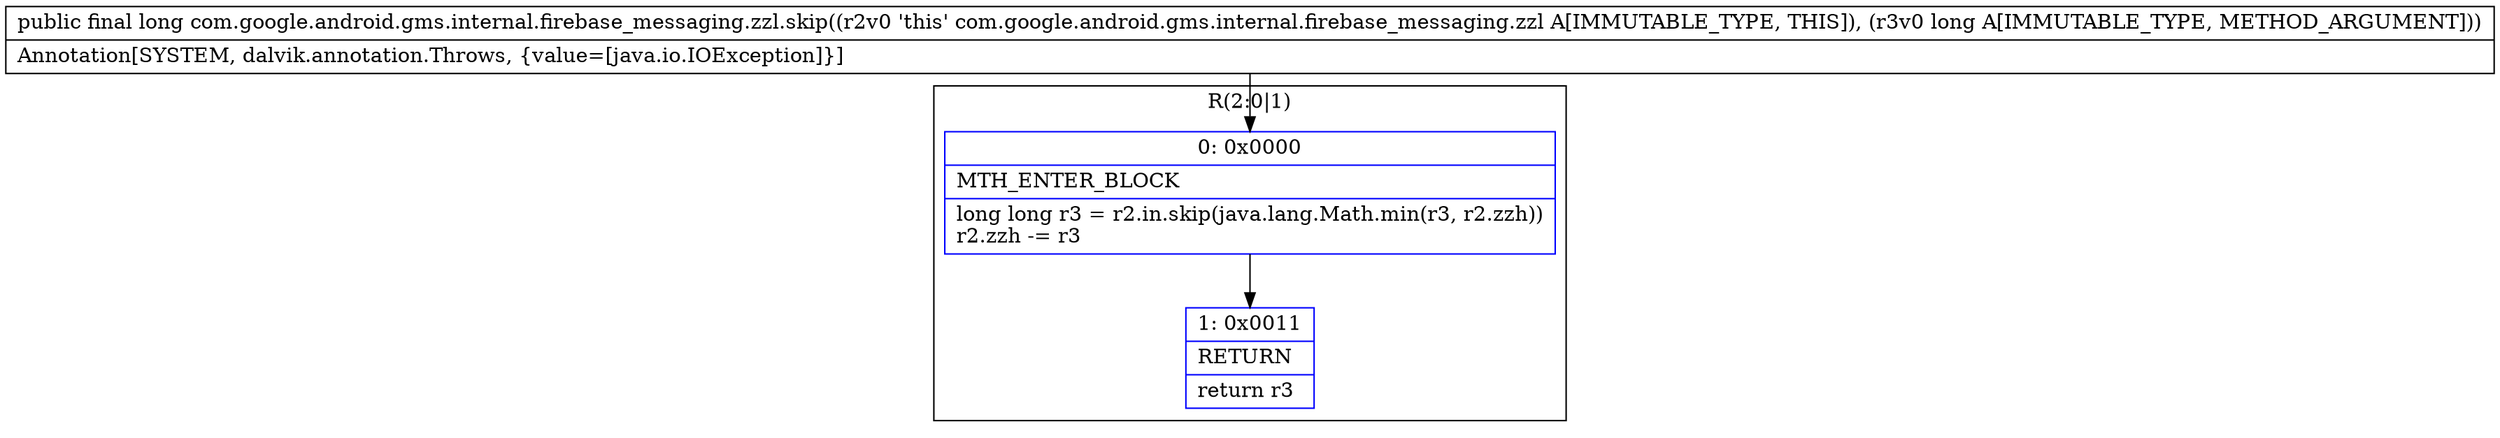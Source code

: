 digraph "CFG forcom.google.android.gms.internal.firebase_messaging.zzl.skip(J)J" {
subgraph cluster_Region_31876147 {
label = "R(2:0|1)";
node [shape=record,color=blue];
Node_0 [shape=record,label="{0\:\ 0x0000|MTH_ENTER_BLOCK\l|long long r3 = r2.in.skip(java.lang.Math.min(r3, r2.zzh))\lr2.zzh \-= r3\l}"];
Node_1 [shape=record,label="{1\:\ 0x0011|RETURN\l|return r3\l}"];
}
MethodNode[shape=record,label="{public final long com.google.android.gms.internal.firebase_messaging.zzl.skip((r2v0 'this' com.google.android.gms.internal.firebase_messaging.zzl A[IMMUTABLE_TYPE, THIS]), (r3v0 long A[IMMUTABLE_TYPE, METHOD_ARGUMENT]))  | Annotation[SYSTEM, dalvik.annotation.Throws, \{value=[java.io.IOException]\}]\l}"];
MethodNode -> Node_0;
Node_0 -> Node_1;
}

